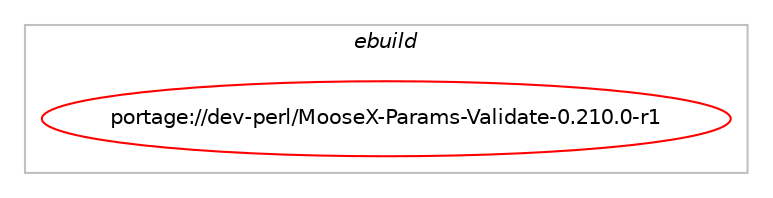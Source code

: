 digraph prolog {

# *************
# Graph options
# *************

newrank=true;
concentrate=true;
compound=true;
graph [rankdir=LR,fontname=Helvetica,fontsize=10,ranksep=1.5];#, ranksep=2.5, nodesep=0.2];
edge  [arrowhead=vee];
node  [fontname=Helvetica,fontsize=10];

# **********
# The ebuild
# **********

subgraph cluster_leftcol {
color=gray;
label=<<i>ebuild</i>>;
id [label="portage://dev-perl/MooseX-Params-Validate-0.210.0-r1", color=red, width=4, href="../dev-perl/MooseX-Params-Validate-0.210.0-r1.svg"];
}

# ****************
# The dependencies
# ****************

subgraph cluster_midcol {
color=gray;
label=<<i>dependencies</i>>;
subgraph cluster_compile {
fillcolor="#eeeeee";
style=filled;
label=<<i>compile</i>>;
# *** BEGIN UNKNOWN DEPENDENCY TYPE (TODO) ***
# id -> equal(package_dependency(portage://dev-perl/MooseX-Params-Validate-0.210.0-r1,install,no,dev-lang,perl,greaterequal,[5.38.2,,-r3,5.38.2-r3],[],[use(equal(perl_features_debug),none),use(equal(perl_features_ithreads),none),use(equal(perl_features_quadmath),none)]))
# *** END UNKNOWN DEPENDENCY TYPE (TODO) ***

}
subgraph cluster_compileandrun {
fillcolor="#eeeeee";
style=filled;
label=<<i>compile and run</i>>;
}
subgraph cluster_run {
fillcolor="#eeeeee";
style=filled;
label=<<i>run</i>>;
# *** BEGIN UNKNOWN DEPENDENCY TYPE (TODO) ***
# id -> equal(package_dependency(portage://dev-perl/MooseX-Params-Validate-0.210.0-r1,run,no,dev-lang,perl,greaterequal,[5.38.2,,-r3,5.38.2-r3],[],[use(equal(perl_features_debug),none),use(equal(perl_features_ithreads),none),use(equal(perl_features_quadmath),none)]))
# *** END UNKNOWN DEPENDENCY TYPE (TODO) ***

# *** BEGIN UNKNOWN DEPENDENCY TYPE (TODO) ***
# id -> equal(package_dependency(portage://dev-perl/MooseX-Params-Validate-0.210.0-r1,run,no,dev-lang,perl,none,[,,],any_same_slot,[]))
# *** END UNKNOWN DEPENDENCY TYPE (TODO) ***

# *** BEGIN UNKNOWN DEPENDENCY TYPE (TODO) ***
# id -> equal(package_dependency(portage://dev-perl/MooseX-Params-Validate-0.210.0-r1,run,no,dev-perl,Devel-Caller,none,[,,],[],[]))
# *** END UNKNOWN DEPENDENCY TYPE (TODO) ***

# *** BEGIN UNKNOWN DEPENDENCY TYPE (TODO) ***
# id -> equal(package_dependency(portage://dev-perl/MooseX-Params-Validate-0.210.0-r1,run,no,dev-perl,Moose,greaterequal,[2.120.0,,,2.120.0],[],[]))
# *** END UNKNOWN DEPENDENCY TYPE (TODO) ***

# *** BEGIN UNKNOWN DEPENDENCY TYPE (TODO) ***
# id -> equal(package_dependency(portage://dev-perl/MooseX-Params-Validate-0.210.0-r1,run,no,dev-perl,Params-Validate,greaterequal,[1.150.0,,,1.150.0],[],[]))
# *** END UNKNOWN DEPENDENCY TYPE (TODO) ***

# *** BEGIN UNKNOWN DEPENDENCY TYPE (TODO) ***
# id -> equal(package_dependency(portage://dev-perl/MooseX-Params-Validate-0.210.0-r1,run,no,dev-perl,Sub-Exporter,none,[,,],[],[]))
# *** END UNKNOWN DEPENDENCY TYPE (TODO) ***

# *** BEGIN UNKNOWN DEPENDENCY TYPE (TODO) ***
# id -> equal(package_dependency(portage://dev-perl/MooseX-Params-Validate-0.210.0-r1,run,no,virtual,perl-Carp,none,[,,],[],[]))
# *** END UNKNOWN DEPENDENCY TYPE (TODO) ***

# *** BEGIN UNKNOWN DEPENDENCY TYPE (TODO) ***
# id -> equal(package_dependency(portage://dev-perl/MooseX-Params-Validate-0.210.0-r1,run,no,virtual,perl-Scalar-List-Utils,none,[,,],[],[]))
# *** END UNKNOWN DEPENDENCY TYPE (TODO) ***

}
}

# **************
# The candidates
# **************

subgraph cluster_choices {
rank=same;
color=gray;
label=<<i>candidates</i>>;

}

}
